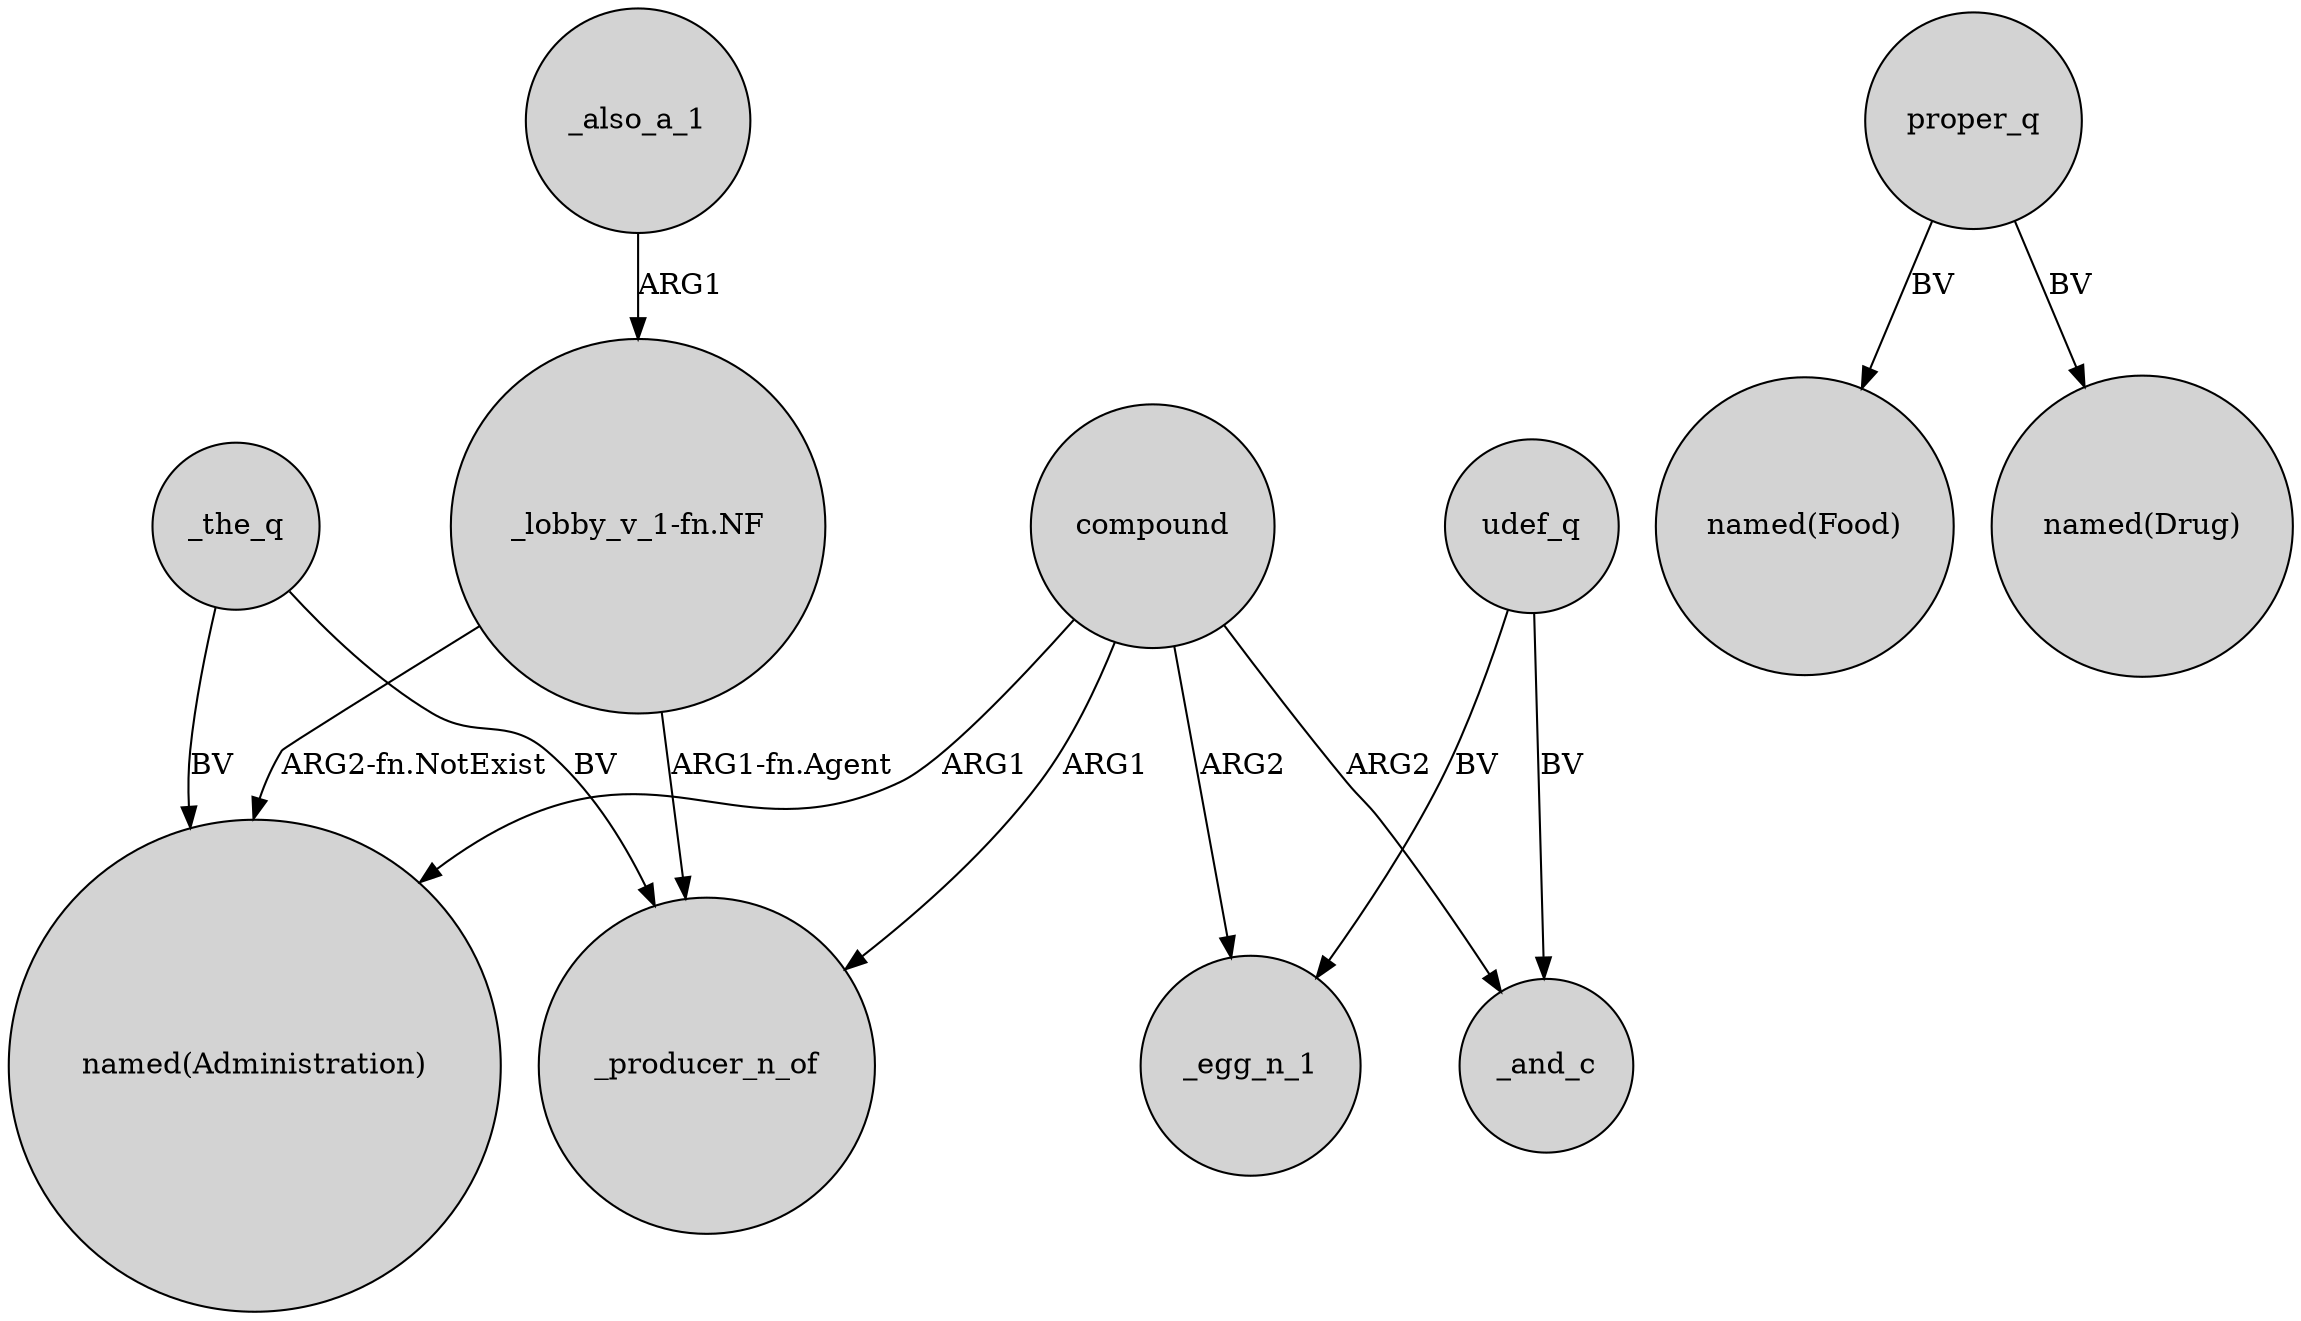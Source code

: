 digraph {
	node [shape=circle style=filled]
	_also_a_1 -> "_lobby_v_1-fn.NF" [label=ARG1]
	_the_q -> _producer_n_of [label=BV]
	compound -> _egg_n_1 [label=ARG2]
	compound -> _and_c [label=ARG2]
	proper_q -> "named(Food)" [label=BV]
	compound -> _producer_n_of [label=ARG1]
	"_lobby_v_1-fn.NF" -> _producer_n_of [label="ARG1-fn.Agent"]
	_the_q -> "named(Administration)" [label=BV]
	udef_q -> _egg_n_1 [label=BV]
	proper_q -> "named(Drug)" [label=BV]
	udef_q -> _and_c [label=BV]
	compound -> "named(Administration)" [label=ARG1]
	"_lobby_v_1-fn.NF" -> "named(Administration)" [label="ARG2-fn.NotExist"]
}
